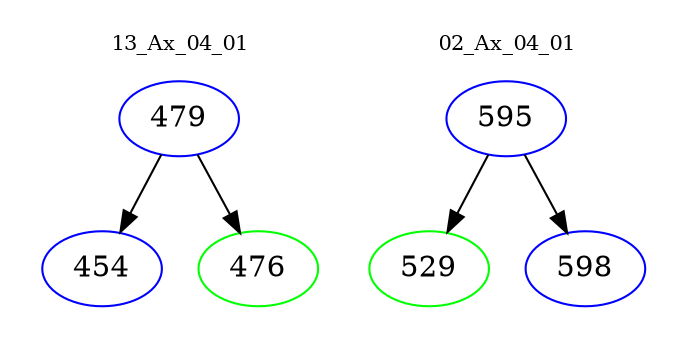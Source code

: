digraph{
subgraph cluster_0 {
color = white
label = "13_Ax_04_01";
fontsize=10;
T0_479 [label="479", color="blue"]
T0_479 -> T0_454 [color="black"]
T0_454 [label="454", color="blue"]
T0_479 -> T0_476 [color="black"]
T0_476 [label="476", color="green"]
}
subgraph cluster_1 {
color = white
label = "02_Ax_04_01";
fontsize=10;
T1_595 [label="595", color="blue"]
T1_595 -> T1_529 [color="black"]
T1_529 [label="529", color="green"]
T1_595 -> T1_598 [color="black"]
T1_598 [label="598", color="blue"]
}
}
